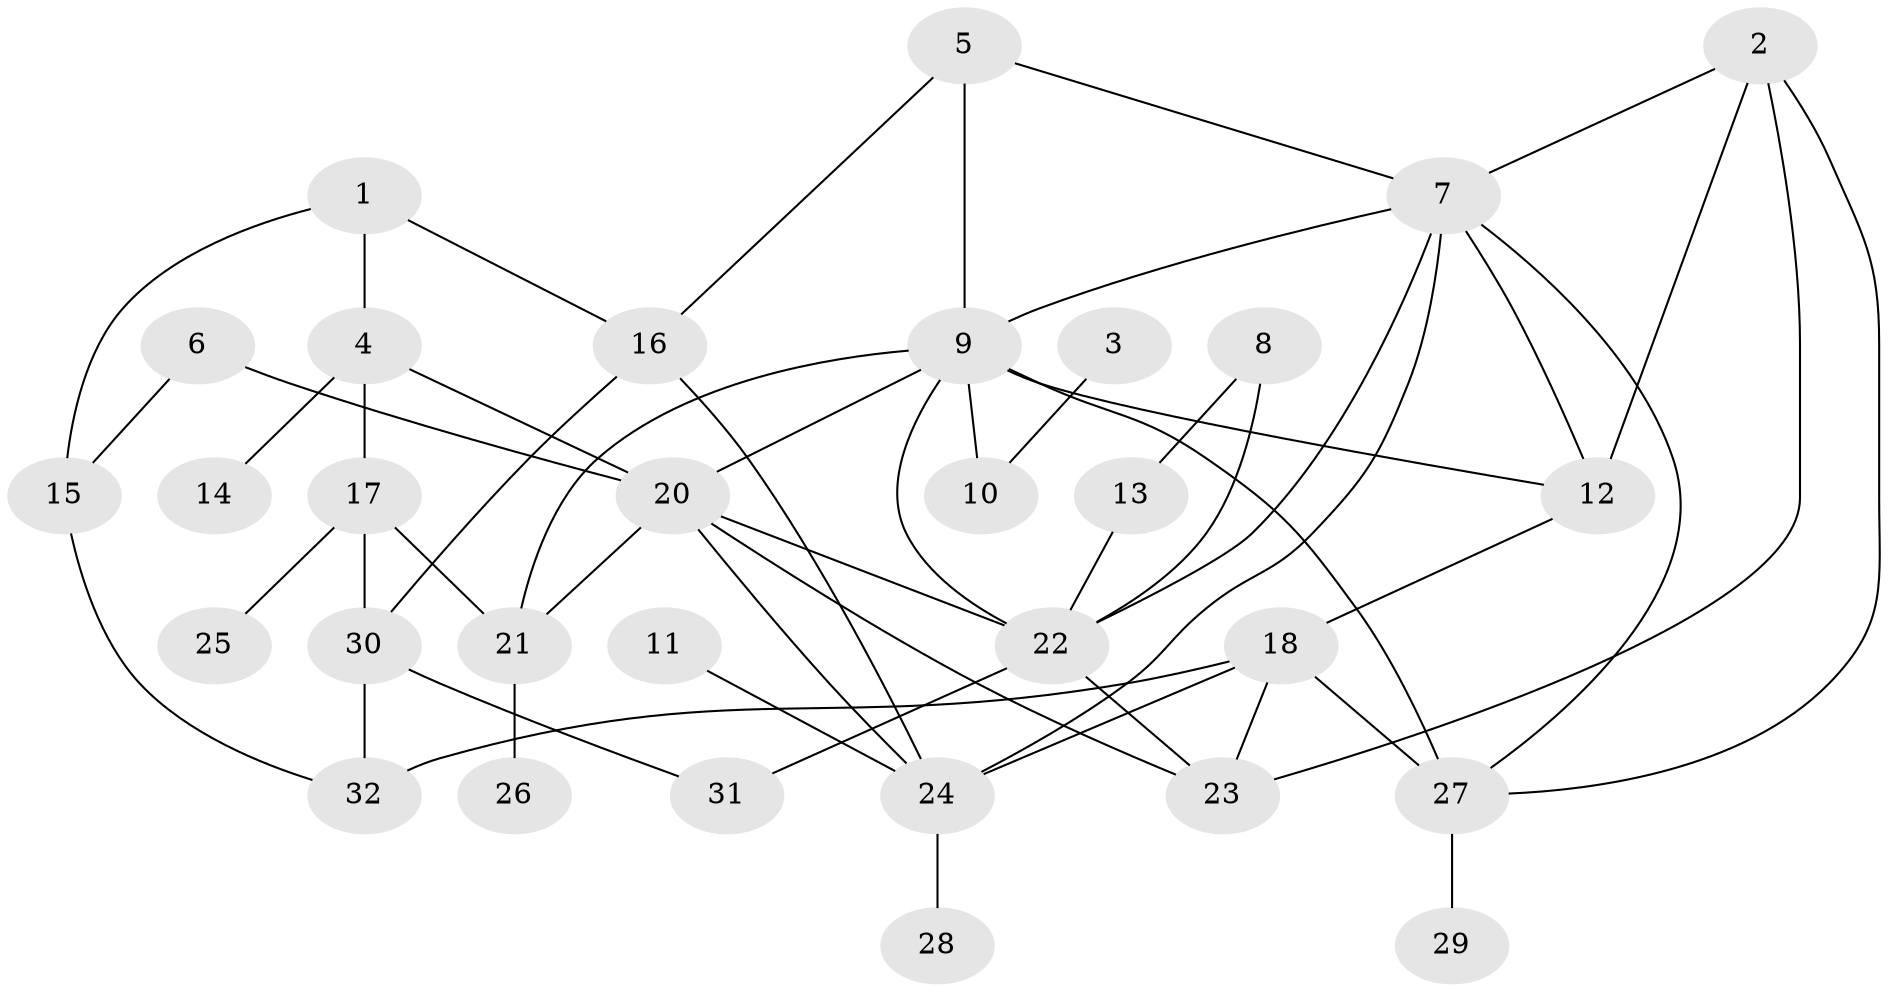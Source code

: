 // original degree distribution, {1: 0.15625, 3: 0.265625, 4: 0.203125, 2: 0.265625, 7: 0.015625, 6: 0.03125, 5: 0.03125, 0: 0.015625, 8: 0.015625}
// Generated by graph-tools (version 1.1) at 2025/33/03/09/25 02:33:44]
// undirected, 31 vertices, 53 edges
graph export_dot {
graph [start="1"]
  node [color=gray90,style=filled];
  1;
  2;
  3;
  4;
  5;
  6;
  7;
  8;
  9;
  10;
  11;
  12;
  13;
  14;
  15;
  16;
  17;
  18;
  20;
  21;
  22;
  23;
  24;
  25;
  26;
  27;
  28;
  29;
  30;
  31;
  32;
  1 -- 4 [weight=1.0];
  1 -- 15 [weight=1.0];
  1 -- 16 [weight=1.0];
  2 -- 7 [weight=1.0];
  2 -- 12 [weight=1.0];
  2 -- 23 [weight=1.0];
  2 -- 27 [weight=1.0];
  3 -- 10 [weight=1.0];
  4 -- 14 [weight=1.0];
  4 -- 17 [weight=1.0];
  4 -- 20 [weight=1.0];
  5 -- 7 [weight=1.0];
  5 -- 9 [weight=2.0];
  5 -- 16 [weight=1.0];
  6 -- 15 [weight=1.0];
  6 -- 20 [weight=1.0];
  7 -- 9 [weight=2.0];
  7 -- 12 [weight=1.0];
  7 -- 22 [weight=1.0];
  7 -- 24 [weight=1.0];
  7 -- 27 [weight=1.0];
  8 -- 13 [weight=1.0];
  8 -- 22 [weight=1.0];
  9 -- 10 [weight=3.0];
  9 -- 12 [weight=1.0];
  9 -- 20 [weight=1.0];
  9 -- 21 [weight=1.0];
  9 -- 22 [weight=2.0];
  9 -- 27 [weight=1.0];
  11 -- 24 [weight=1.0];
  12 -- 18 [weight=1.0];
  13 -- 22 [weight=1.0];
  15 -- 32 [weight=1.0];
  16 -- 24 [weight=1.0];
  16 -- 30 [weight=1.0];
  17 -- 21 [weight=1.0];
  17 -- 25 [weight=1.0];
  17 -- 30 [weight=1.0];
  18 -- 23 [weight=1.0];
  18 -- 24 [weight=1.0];
  18 -- 27 [weight=1.0];
  18 -- 32 [weight=1.0];
  20 -- 21 [weight=1.0];
  20 -- 22 [weight=1.0];
  20 -- 23 [weight=1.0];
  20 -- 24 [weight=1.0];
  21 -- 26 [weight=1.0];
  22 -- 23 [weight=1.0];
  22 -- 31 [weight=1.0];
  24 -- 28 [weight=1.0];
  27 -- 29 [weight=1.0];
  30 -- 31 [weight=1.0];
  30 -- 32 [weight=1.0];
}
